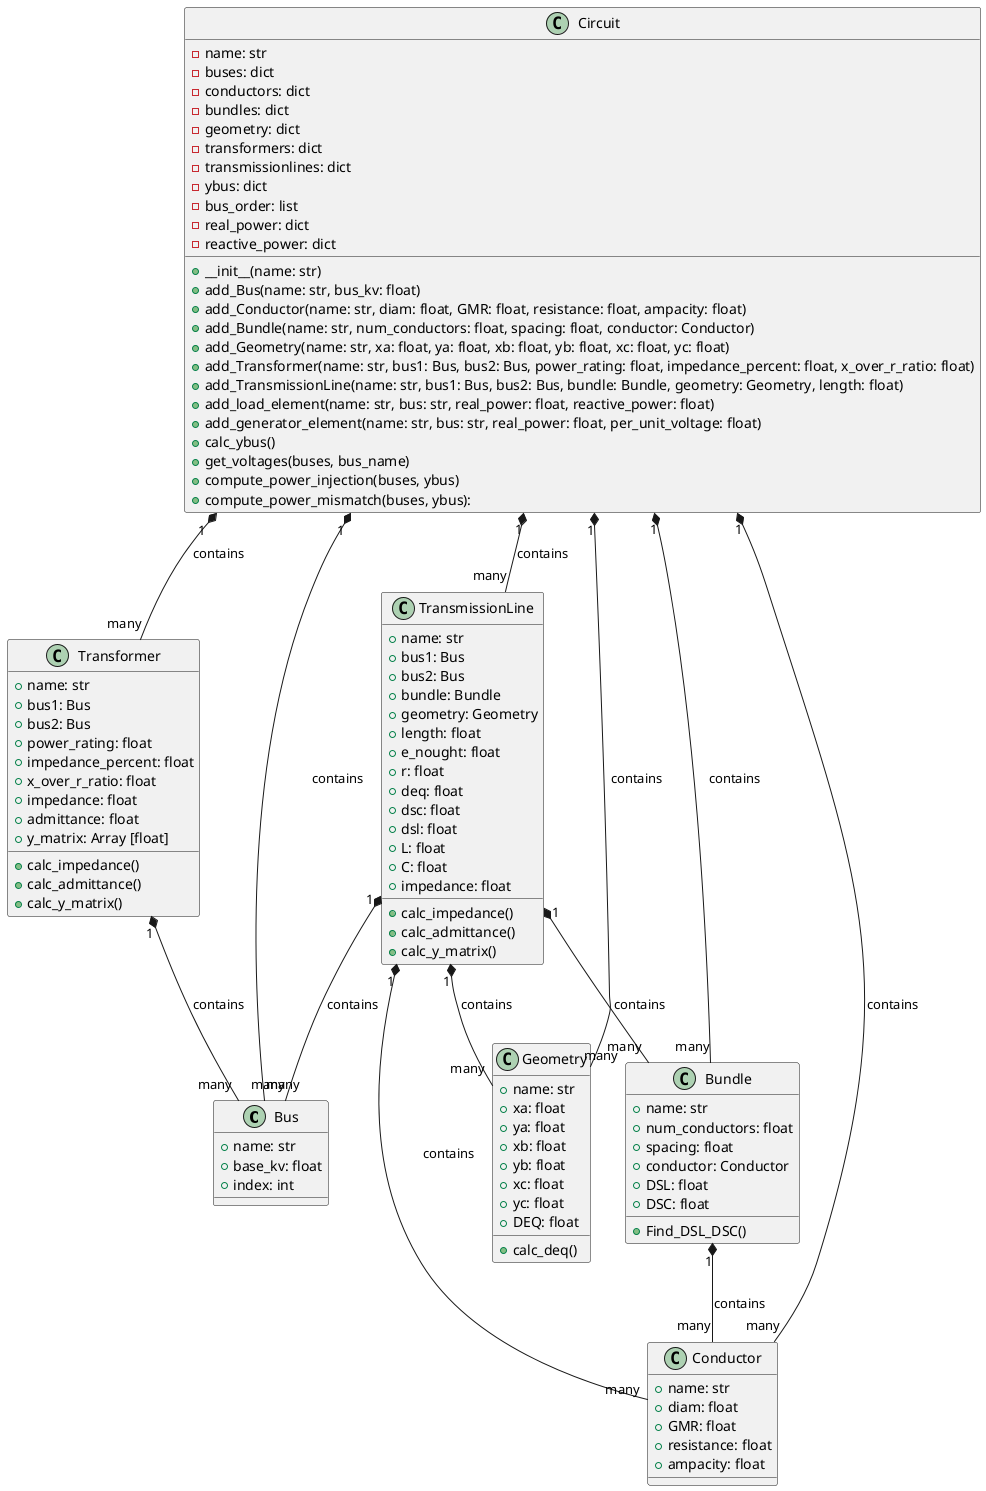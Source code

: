 @startuml

class Bus {
    +name: str
    +base_kv: float
    +index: int
 }

class Conductor {
    +name: str
    +diam: float
    +GMR: float
    +resistance: float
    +ampacity: float
}

class Geometry {
    +name: str
    +xa: float
    +ya: float
    +xb: float
    +yb: float
    +xc: float
    +yc: float
    +DEQ: float
    +calc_deq()
}

class Bundle {
    +name: str
    +num_conductors: float
    +spacing: float
    +conductor: Conductor
    +DSL: float
    +DSC: float
    +Find_DSL_DSC()
}

class Transformer {
    +name: str
    +bus1: Bus
    +bus2: Bus
    +power_rating: float
    +impedance_percent: float
    +x_over_r_ratio: float
    +impedance: float
    +admittance: float
    +y_matrix: Array [float]
    +calc_impedance()
    +calc_admittance()
    +calc_y_matrix()
}

class TransmissionLine {
    +name: str
    +bus1: Bus
    +bus2: Bus
    +bundle: Bundle
    +geometry: Geometry
    +length: float
    +e_nought: float
    +r: float
    +deq: float
    +dsc: float
    +dsl: float
    +L: float
    +C: float
    +impedance: float
    +calc_impedance()
    +calc_admittance()
    +calc_y_matrix()
}
class Circuit {
    - name: str
    - buses: dict
    - conductors: dict
    - bundles: dict
    - geometry: dict
    - transformers: dict
    - transmissionlines: dict
    - ybus: dict
    - bus_order: list
    - real_power: dict
    - reactive_power: dict
    + __init__(name: str)
    + add_Bus(name: str, bus_kv: float)
    + add_Conductor(name: str, diam: float, GMR: float, resistance: float, ampacity: float)
    + add_Bundle(name: str, num_conductors: float, spacing: float, conductor: Conductor)
    + add_Geometry(name: str, xa: float, ya: float, xb: float, yb: float, xc: float, yc: float)
    + add_Transformer(name: str, bus1: Bus, bus2: Bus, power_rating: float, impedance_percent: float, x_over_r_ratio: float)
    + add_TransmissionLine(name: str, bus1: Bus, bus2: Bus, bundle: Bundle, geometry: Geometry, length: float)
    + add_load_element(name: str, bus: str, real_power: float, reactive_power: float)
    + add_generator_element(name: str, bus: str, real_power: float, per_unit_voltage: float)
    + calc_ybus()
    + get_voltages(buses, bus_name)
    + compute_power_injection(buses, ybus)
    + compute_power_mismatch(buses, ybus):

}

Circuit "1" *-- "many" Bus : contains
Circuit "1" *-- "many" Conductor : contains
Circuit "1" *-- "many" Bundle : contains
Circuit "1" *-- "many" Geometry : contains
Circuit "1" *-- "many" Transformer : contains
Circuit "1" *-- "many" TransmissionLine : contains
TransmissionLine "1" *-- "many" Bus : contains
TransmissionLine "1" *-- "many" Conductor : contains
TransmissionLine "1" *-- "many" Bundle : contains
TransmissionLine "1" *-- "many" Geometry : contains
Transformer "1" *-- "many" Bus : contains
Bundle "1" *-- "many" Conductor : contains
@enduml